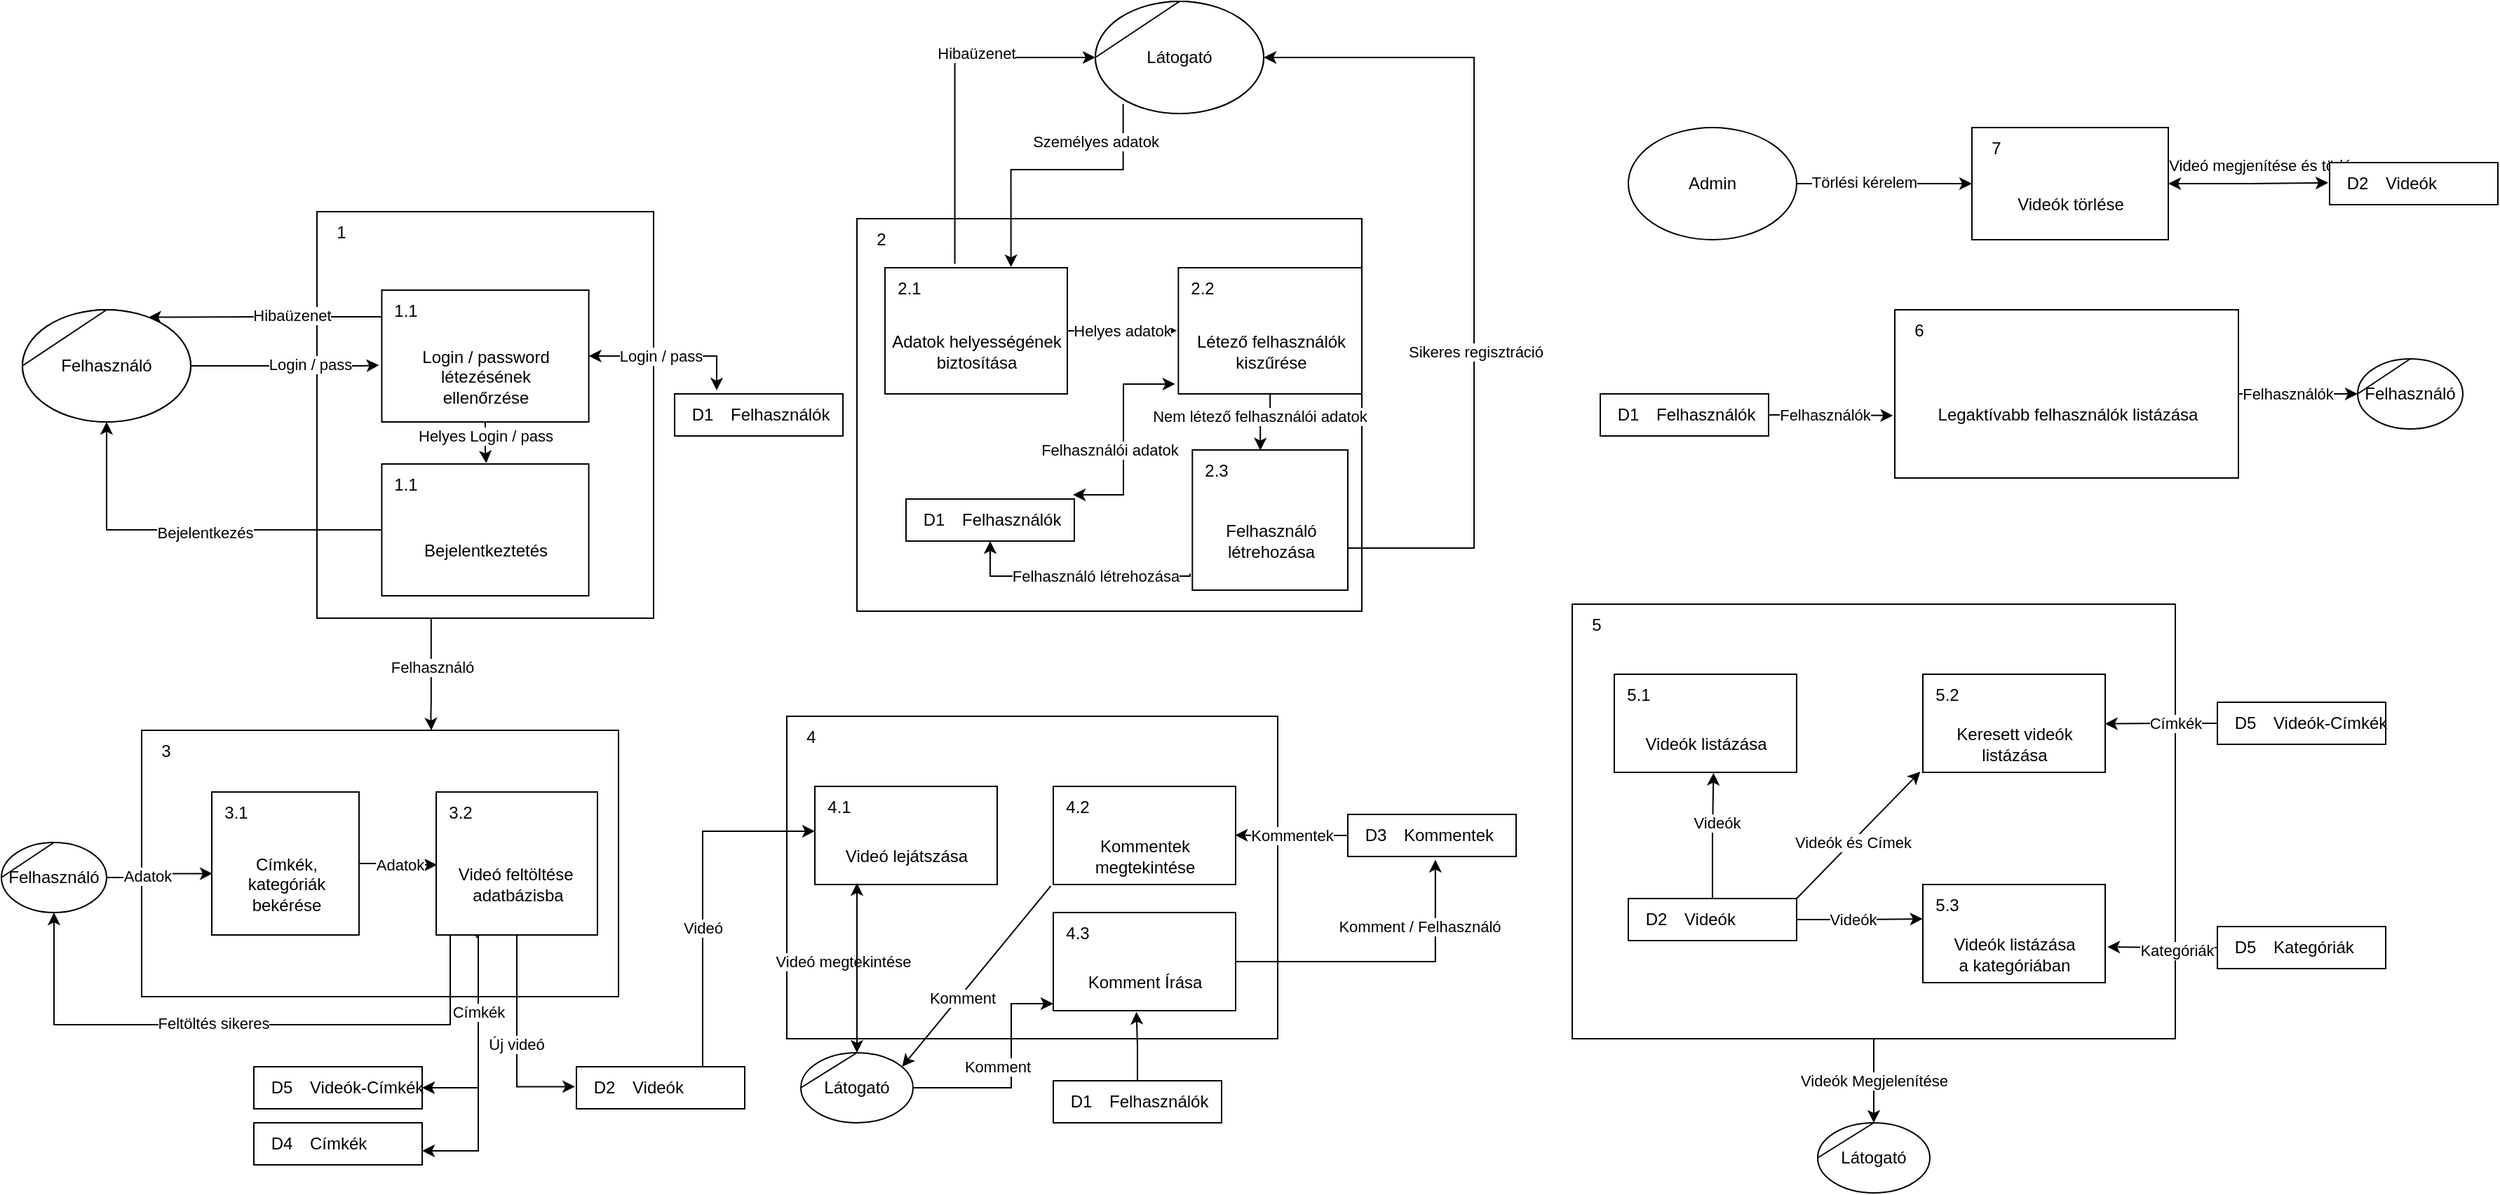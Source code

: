 <mxfile version="20.8.20" type="device"><diagram name="Page-1" id="RyvAtGOHSHTFkF7myws8"><mxGraphModel dx="1466" dy="806" grid="1" gridSize="10" guides="1" tooltips="1" connect="1" arrows="1" fold="1" page="1" pageScale="1" pageWidth="850" pageHeight="1100" math="0" shadow="0"><root><mxCell id="0"/><mxCell id="1" parent="0"/><mxCell id="QEH5DJTfjUDoBT9dlg-W-48" style="edgeStyle=orthogonalEdgeStyle;rounded=0;orthogonalLoop=1;jettySize=auto;html=1;startArrow=none;startFill=0;endArrow=classic;endFill=1;exitX=0.33;exitY=1.001;exitDx=0;exitDy=0;exitPerimeter=0;entryX=0.601;entryY=0;entryDx=0;entryDy=0;entryPerimeter=0;" edge="1" parent="1"><mxGeometry relative="1" as="geometry"><mxPoint x="326.42" y="480.29" as="sourcePoint"/><mxPoint x="326.56" y="560" as="targetPoint"/><Array as="points"><mxPoint x="326.22" y="540"/><mxPoint x="326.22" y="540"/><mxPoint x="326.22" y="550"/><mxPoint x="326.22" y="550"/></Array></mxGeometry></mxCell><mxCell id="QEH5DJTfjUDoBT9dlg-W-95" value="Felhasználó" style="edgeLabel;html=1;align=center;verticalAlign=middle;resizable=0;points=[];" vertex="1" connectable="0" parent="QEH5DJTfjUDoBT9dlg-W-48"><mxGeometry x="-0.135" y="1" relative="1" as="geometry"><mxPoint x="-1" as="offset"/></mxGeometry></mxCell><mxCell id="QEH5DJTfjUDoBT9dlg-W-1" value="" style="html=1;dashed=0;whitespace=wrap;shape=mxgraph.dfd.process;align=center;container=1;collapsible=0;spacingTop=30;" vertex="1" parent="1"><mxGeometry x="245" y="190" width="240" height="290" as="geometry"/></mxCell><mxCell id="QEH5DJTfjUDoBT9dlg-W-2" value="1" style="text;html=1;strokeColor=none;fillColor=none;align=center;verticalAlign=middle;whiteSpace=wrap;rounded=0;movable=0;resizable=0;rotatable=0;cloneable=0;deletable=0;connectable=0;allowArrows=0;pointerEvents=1;" vertex="1" parent="QEH5DJTfjUDoBT9dlg-W-1"><mxGeometry width="35" height="30" as="geometry"/></mxCell><mxCell id="QEH5DJTfjUDoBT9dlg-W-3" value="" style="text;html=1;strokeColor=none;fillColor=none;align=left;verticalAlign=middle;whiteSpace=wrap;rounded=0;movable=0;resizable=0;connectable=0;allowArrows=0;rotatable=0;cloneable=0;deletable=0;spacingLeft=6;autosize=1;resizeWidth=0;" vertex="1" parent="QEH5DJTfjUDoBT9dlg-W-1"><mxGeometry x="35" y="-5" width="50" height="40" as="geometry"/></mxCell><mxCell id="QEH5DJTfjUDoBT9dlg-W-227" style="edgeStyle=orthogonalEdgeStyle;rounded=0;orthogonalLoop=1;jettySize=auto;html=1;entryX=0.505;entryY=-0.006;entryDx=0;entryDy=0;entryPerimeter=0;startArrow=none;startFill=0;endArrow=classic;endFill=1;" edge="1" parent="QEH5DJTfjUDoBT9dlg-W-1" source="QEH5DJTfjUDoBT9dlg-W-128" target="QEH5DJTfjUDoBT9dlg-W-224"><mxGeometry relative="1" as="geometry"/></mxCell><mxCell id="QEH5DJTfjUDoBT9dlg-W-128" value="Login / password &lt;br&gt;létezésének&lt;br&gt;ellenőrzése" style="html=1;dashed=0;whitespace=wrap;shape=mxgraph.dfd.process2;align=center;container=1;collapsible=0;spacingTop=30;" vertex="1" parent="QEH5DJTfjUDoBT9dlg-W-1"><mxGeometry x="46.22" y="55.97" width="147.57" height="94.03" as="geometry"/></mxCell><mxCell id="QEH5DJTfjUDoBT9dlg-W-129" value="1.1" style="text;html=1;strokeColor=none;fillColor=none;align=center;verticalAlign=middle;whiteSpace=wrap;rounded=0;connectable=0;allowArrows=0;editable=1;movable=0;resizable=0;rotatable=0;deletable=0;locked=0;cloneable=0;" vertex="1" parent="QEH5DJTfjUDoBT9dlg-W-128"><mxGeometry width="35" height="30" as="geometry"/></mxCell><mxCell id="QEH5DJTfjUDoBT9dlg-W-130" value="" style="text;strokeColor=none;fillColor=none;align=left;verticalAlign=middle;whiteSpace=wrap;rounded=0;autosize=1;connectable=0;allowArrows=0;movable=0;resizable=0;rotatable=0;deletable=0;cloneable=0;spacingLeft=6;fontStyle=0;html=1;" vertex="1" parent="QEH5DJTfjUDoBT9dlg-W-128"><mxGeometry x="35" y="-5" width="50" height="40" as="geometry"/></mxCell><mxCell id="QEH5DJTfjUDoBT9dlg-W-224" value="Bejelentkeztetés" style="html=1;dashed=0;whitespace=wrap;shape=mxgraph.dfd.process2;align=center;container=1;collapsible=0;spacingTop=30;" vertex="1" parent="QEH5DJTfjUDoBT9dlg-W-1"><mxGeometry x="46.22" y="180" width="147.57" height="94.03" as="geometry"/></mxCell><mxCell id="QEH5DJTfjUDoBT9dlg-W-225" value="1.1" style="text;html=1;strokeColor=none;fillColor=none;align=center;verticalAlign=middle;whiteSpace=wrap;rounded=0;connectable=0;allowArrows=0;editable=1;movable=0;resizable=0;rotatable=0;deletable=0;locked=0;cloneable=0;" vertex="1" parent="QEH5DJTfjUDoBT9dlg-W-224"><mxGeometry width="35" height="30" as="geometry"/></mxCell><mxCell id="QEH5DJTfjUDoBT9dlg-W-226" value="" style="text;strokeColor=none;fillColor=none;align=left;verticalAlign=middle;whiteSpace=wrap;rounded=0;autosize=1;connectable=0;allowArrows=0;movable=0;resizable=0;rotatable=0;deletable=0;cloneable=0;spacingLeft=6;fontStyle=0;html=1;" vertex="1" parent="QEH5DJTfjUDoBT9dlg-W-224"><mxGeometry x="35" y="-5" width="50" height="40" as="geometry"/></mxCell><mxCell id="QEH5DJTfjUDoBT9dlg-W-228" value="Helyes Login / pass" style="edgeLabel;html=1;align=center;verticalAlign=middle;resizable=0;points=[];" vertex="1" connectable="0" parent="QEH5DJTfjUDoBT9dlg-W-1"><mxGeometry x="120.003" y="160.0" as="geometry"/></mxCell><mxCell id="QEH5DJTfjUDoBT9dlg-W-9" value="" style="html=1;dashed=0;whitespace=wrap;shape=mxgraph.dfd.process;align=center;container=1;collapsible=0;spacingTop=30;" vertex="1" parent="1"><mxGeometry x="630" y="195" width="360.0" height="280" as="geometry"/></mxCell><mxCell id="QEH5DJTfjUDoBT9dlg-W-10" value="2" style="text;html=1;strokeColor=none;fillColor=none;align=center;verticalAlign=middle;whiteSpace=wrap;rounded=0;movable=0;resizable=0;rotatable=0;cloneable=0;deletable=0;connectable=0;allowArrows=0;pointerEvents=1;" vertex="1" parent="QEH5DJTfjUDoBT9dlg-W-9"><mxGeometry width="35" height="30" as="geometry"/></mxCell><mxCell id="QEH5DJTfjUDoBT9dlg-W-11" value="" style="text;html=1;strokeColor=none;fillColor=none;align=left;verticalAlign=middle;whiteSpace=wrap;rounded=0;movable=0;resizable=0;connectable=0;allowArrows=0;rotatable=0;cloneable=0;deletable=0;spacingLeft=6;autosize=1;resizeWidth=0;" vertex="1" parent="QEH5DJTfjUDoBT9dlg-W-9"><mxGeometry x="35" y="-5" width="50" height="40" as="geometry"/></mxCell><mxCell id="QEH5DJTfjUDoBT9dlg-W-105" value="Adatok helyességének &lt;br&gt;biztosítása" style="html=1;dashed=0;whitespace=wrap;shape=mxgraph.dfd.process2;align=center;container=1;collapsible=0;spacingTop=30;" vertex="1" parent="QEH5DJTfjUDoBT9dlg-W-9"><mxGeometry x="20" y="35" width="130" height="90" as="geometry"/></mxCell><mxCell id="QEH5DJTfjUDoBT9dlg-W-106" value="2.1" style="text;html=1;strokeColor=none;fillColor=none;align=center;verticalAlign=middle;whiteSpace=wrap;rounded=0;connectable=0;allowArrows=0;editable=1;movable=0;resizable=0;rotatable=0;deletable=0;locked=0;cloneable=0;" vertex="1" parent="QEH5DJTfjUDoBT9dlg-W-105"><mxGeometry width="35" height="30" as="geometry"/></mxCell><mxCell id="QEH5DJTfjUDoBT9dlg-W-107" value="" style="text;strokeColor=none;fillColor=none;align=left;verticalAlign=middle;whiteSpace=wrap;rounded=0;autosize=1;connectable=0;allowArrows=0;movable=0;resizable=0;rotatable=0;deletable=0;cloneable=0;spacingLeft=6;fontStyle=0;html=1;" vertex="1" parent="QEH5DJTfjUDoBT9dlg-W-105"><mxGeometry x="35" y="-5" width="50" height="40" as="geometry"/></mxCell><mxCell id="QEH5DJTfjUDoBT9dlg-W-111" value="Létező felhasználók&lt;br&gt;kiszűrése" style="html=1;dashed=0;whitespace=wrap;shape=mxgraph.dfd.process2;align=center;container=1;collapsible=0;spacingTop=30;" vertex="1" parent="QEH5DJTfjUDoBT9dlg-W-9"><mxGeometry x="229.17" y="35" width="130.83" height="90" as="geometry"/></mxCell><mxCell id="QEH5DJTfjUDoBT9dlg-W-112" value="2.2" style="text;html=1;strokeColor=none;fillColor=none;align=center;verticalAlign=middle;whiteSpace=wrap;rounded=0;connectable=0;allowArrows=0;editable=1;movable=0;resizable=0;rotatable=0;deletable=0;locked=0;cloneable=0;" vertex="1" parent="QEH5DJTfjUDoBT9dlg-W-111"><mxGeometry width="35" height="30" as="geometry"/></mxCell><mxCell id="QEH5DJTfjUDoBT9dlg-W-113" value="" style="text;strokeColor=none;fillColor=none;align=left;verticalAlign=middle;whiteSpace=wrap;rounded=0;autosize=1;connectable=0;allowArrows=0;movable=0;resizable=0;rotatable=0;deletable=0;cloneable=0;spacingLeft=6;fontStyle=0;html=1;" vertex="1" parent="QEH5DJTfjUDoBT9dlg-W-111"><mxGeometry x="35" y="-5" width="50" height="40" as="geometry"/></mxCell><mxCell id="QEH5DJTfjUDoBT9dlg-W-116" style="edgeStyle=orthogonalEdgeStyle;rounded=0;orthogonalLoop=1;jettySize=auto;html=1;entryX=-0.008;entryY=0.498;entryDx=0;entryDy=0;entryPerimeter=0;startArrow=none;startFill=0;endArrow=classic;endFill=1;" edge="1" parent="QEH5DJTfjUDoBT9dlg-W-9" source="QEH5DJTfjUDoBT9dlg-W-105" target="QEH5DJTfjUDoBT9dlg-W-111"><mxGeometry relative="1" as="geometry"/></mxCell><mxCell id="QEH5DJTfjUDoBT9dlg-W-117" value="Helyes adatok" style="edgeLabel;html=1;align=center;verticalAlign=middle;resizable=0;points=[];" vertex="1" connectable="0" parent="QEH5DJTfjUDoBT9dlg-W-116"><mxGeometry x="0.24" y="-1" relative="1" as="geometry"><mxPoint x="-10" y="-1" as="offset"/></mxGeometry></mxCell><mxCell id="QEH5DJTfjUDoBT9dlg-W-108" value="Felhasználó&lt;br&gt;létrehozása" style="html=1;dashed=0;whitespace=wrap;shape=mxgraph.dfd.process2;align=center;container=1;collapsible=0;spacingTop=30;" vertex="1" parent="QEH5DJTfjUDoBT9dlg-W-9"><mxGeometry x="239.17" y="165" width="110.83" height="100" as="geometry"/></mxCell><mxCell id="QEH5DJTfjUDoBT9dlg-W-109" value="2.3" style="text;html=1;strokeColor=none;fillColor=none;align=center;verticalAlign=middle;whiteSpace=wrap;rounded=0;connectable=0;allowArrows=0;editable=1;movable=0;resizable=0;rotatable=0;deletable=0;locked=0;cloneable=0;" vertex="1" parent="QEH5DJTfjUDoBT9dlg-W-108"><mxGeometry width="35" height="30" as="geometry"/></mxCell><mxCell id="QEH5DJTfjUDoBT9dlg-W-110" value="" style="text;strokeColor=none;fillColor=none;align=left;verticalAlign=middle;whiteSpace=wrap;rounded=0;autosize=1;connectable=0;allowArrows=0;movable=0;resizable=0;rotatable=0;deletable=0;cloneable=0;spacingLeft=6;fontStyle=0;html=1;" vertex="1" parent="QEH5DJTfjUDoBT9dlg-W-108"><mxGeometry x="35" y="-5" width="50" height="40" as="geometry"/></mxCell><mxCell id="QEH5DJTfjUDoBT9dlg-W-118" style="edgeStyle=orthogonalEdgeStyle;rounded=0;orthogonalLoop=1;jettySize=auto;html=1;entryX=0.437;entryY=0.003;entryDx=0;entryDy=0;entryPerimeter=0;startArrow=none;startFill=0;endArrow=classic;endFill=1;" edge="1" parent="QEH5DJTfjUDoBT9dlg-W-9" source="QEH5DJTfjUDoBT9dlg-W-111" target="QEH5DJTfjUDoBT9dlg-W-108"><mxGeometry relative="1" as="geometry"/></mxCell><mxCell id="QEH5DJTfjUDoBT9dlg-W-119" value="Nem létező felhasználói adatok" style="edgeLabel;html=1;align=center;verticalAlign=middle;resizable=0;points=[];" vertex="1" connectable="0" parent="QEH5DJTfjUDoBT9dlg-W-118"><mxGeometry x="0.274" y="-1" relative="1" as="geometry"><mxPoint y="-7" as="offset"/></mxGeometry></mxCell><mxCell id="QEH5DJTfjUDoBT9dlg-W-211" value="Felhasználók" style="html=1;dashed=0;whitespace=wrap;shape=mxgraph.dfd.dataStoreID2;align=left;spacingLeft=38;container=1;collapsible=0;" vertex="1" parent="QEH5DJTfjUDoBT9dlg-W-9"><mxGeometry x="35" y="200" width="120" height="30" as="geometry"/></mxCell><mxCell id="QEH5DJTfjUDoBT9dlg-W-212" value="D1" style="text;html=1;strokeColor=none;fillColor=none;align=center;verticalAlign=middle;whiteSpace=wrap;rounded=0;connectable=0;allowArrows=0;movable=0;resizable=0;rotatable=0;cloneable=0;deletable=0;" vertex="1" parent="QEH5DJTfjUDoBT9dlg-W-211"><mxGeometry x="5" width="30" height="30" as="geometry"/></mxCell><mxCell id="QEH5DJTfjUDoBT9dlg-W-120" style="edgeStyle=orthogonalEdgeStyle;rounded=0;orthogonalLoop=1;jettySize=auto;html=1;startArrow=classic;startFill=1;endArrow=classic;endFill=1;entryX=0.992;entryY=-0.1;entryDx=0;entryDy=0;entryPerimeter=0;exitX=-0.017;exitY=0.922;exitDx=0;exitDy=0;exitPerimeter=0;" edge="1" parent="QEH5DJTfjUDoBT9dlg-W-9" source="QEH5DJTfjUDoBT9dlg-W-111" target="QEH5DJTfjUDoBT9dlg-W-211"><mxGeometry relative="1" as="geometry"><Array as="points"><mxPoint x="190" y="118"/><mxPoint x="190" y="197"/></Array></mxGeometry></mxCell><mxCell id="QEH5DJTfjUDoBT9dlg-W-121" value="Felhasználói adatok" style="edgeLabel;html=1;align=center;verticalAlign=middle;resizable=0;points=[];" vertex="1" connectable="0" parent="QEH5DJTfjUDoBT9dlg-W-120"><mxGeometry x="-0.278" y="2" relative="1" as="geometry"><mxPoint x="-12" y="29" as="offset"/></mxGeometry></mxCell><mxCell id="QEH5DJTfjUDoBT9dlg-W-122" style="edgeStyle=orthogonalEdgeStyle;rounded=0;orthogonalLoop=1;jettySize=auto;html=1;startArrow=none;startFill=0;endArrow=classic;endFill=1;exitX=-0.015;exitY=0.883;exitDx=0;exitDy=0;exitPerimeter=0;" edge="1" parent="QEH5DJTfjUDoBT9dlg-W-9" source="QEH5DJTfjUDoBT9dlg-W-108" target="QEH5DJTfjUDoBT9dlg-W-211"><mxGeometry relative="1" as="geometry"><Array as="points"><mxPoint x="238" y="255"/><mxPoint x="95" y="255"/></Array></mxGeometry></mxCell><mxCell id="QEH5DJTfjUDoBT9dlg-W-123" value="Felhasználó létrehozása" style="edgeLabel;html=1;align=center;verticalAlign=middle;resizable=0;points=[];" vertex="1" connectable="0" parent="QEH5DJTfjUDoBT9dlg-W-122"><mxGeometry x="0.117" y="-4" relative="1" as="geometry"><mxPoint x="25" y="4" as="offset"/></mxGeometry></mxCell><mxCell id="QEH5DJTfjUDoBT9dlg-W-36" style="edgeStyle=orthogonalEdgeStyle;rounded=0;orthogonalLoop=1;jettySize=auto;html=1;exitX=1;exitY=0.5;exitDx=0;exitDy=0;entryX=-0.013;entryY=0.569;entryDx=0;entryDy=0;entryPerimeter=0;" edge="1" parent="1" source="QEH5DJTfjUDoBT9dlg-W-52" target="QEH5DJTfjUDoBT9dlg-W-128"><mxGeometry relative="1" as="geometry"><mxPoint x="277" y="300" as="targetPoint"/><Array as="points"><mxPoint x="277" y="300"/></Array></mxGeometry></mxCell><mxCell id="QEH5DJTfjUDoBT9dlg-W-82" value="Login / pass" style="edgeLabel;html=1;align=center;verticalAlign=middle;resizable=0;points=[];" vertex="1" connectable="0" parent="QEH5DJTfjUDoBT9dlg-W-36"><mxGeometry x="0.264" y="1" relative="1" as="geometry"><mxPoint as="offset"/></mxGeometry></mxCell><mxCell id="QEH5DJTfjUDoBT9dlg-W-34" style="edgeStyle=orthogonalEdgeStyle;rounded=0;orthogonalLoop=1;jettySize=auto;html=1;exitX=0.165;exitY=0.914;exitDx=0;exitDy=0;entryX=0.691;entryY=-0.005;entryDx=0;entryDy=0;entryPerimeter=0;exitPerimeter=0;" edge="1" parent="1" source="QEH5DJTfjUDoBT9dlg-W-137" target="QEH5DJTfjUDoBT9dlg-W-105"><mxGeometry relative="1" as="geometry"><mxPoint x="560" y="190" as="targetPoint"/><Array as="points"><mxPoint x="820" y="160"/><mxPoint x="740" y="160"/></Array></mxGeometry></mxCell><mxCell id="QEH5DJTfjUDoBT9dlg-W-81" value="Személyes&amp;nbsp;adatok" style="edgeLabel;html=1;align=center;verticalAlign=middle;resizable=0;points=[];" vertex="1" connectable="0" parent="QEH5DJTfjUDoBT9dlg-W-34"><mxGeometry x="0.18" y="-2" relative="1" as="geometry"><mxPoint x="49" y="-18" as="offset"/></mxGeometry></mxCell><mxCell id="QEH5DJTfjUDoBT9dlg-W-16" value="" style="html=1;dashed=0;whitespace=wrap;shape=mxgraph.dfd.process;align=center;container=1;collapsible=0;spacingTop=30;" vertex="1" parent="1"><mxGeometry x="120" y="560" width="340" height="190" as="geometry"/></mxCell><mxCell id="QEH5DJTfjUDoBT9dlg-W-17" value="3" style="text;html=1;strokeColor=none;fillColor=none;align=center;verticalAlign=middle;whiteSpace=wrap;rounded=0;movable=0;resizable=0;rotatable=0;cloneable=0;deletable=0;connectable=0;allowArrows=0;pointerEvents=1;" vertex="1" parent="QEH5DJTfjUDoBT9dlg-W-16"><mxGeometry width="35" height="30" as="geometry"/></mxCell><mxCell id="QEH5DJTfjUDoBT9dlg-W-18" value="" style="text;html=1;strokeColor=none;fillColor=none;align=left;verticalAlign=middle;whiteSpace=wrap;rounded=0;movable=0;resizable=0;connectable=0;allowArrows=0;rotatable=0;cloneable=0;deletable=0;spacingLeft=6;autosize=1;resizeWidth=0;" vertex="1" parent="QEH5DJTfjUDoBT9dlg-W-16"><mxGeometry x="35" y="-5" width="50" height="40" as="geometry"/></mxCell><mxCell id="QEH5DJTfjUDoBT9dlg-W-159" style="edgeStyle=orthogonalEdgeStyle;rounded=0;orthogonalLoop=1;jettySize=auto;html=1;entryX=0.005;entryY=0.51;entryDx=0;entryDy=0;entryPerimeter=0;startArrow=none;startFill=0;endArrow=classic;endFill=1;" edge="1" parent="QEH5DJTfjUDoBT9dlg-W-16" source="QEH5DJTfjUDoBT9dlg-W-148" target="QEH5DJTfjUDoBT9dlg-W-151"><mxGeometry relative="1" as="geometry"/></mxCell><mxCell id="QEH5DJTfjUDoBT9dlg-W-148" value="Címkék, &lt;br&gt;kategóriák &lt;br&gt;bekérése" style="html=1;dashed=0;whitespace=wrap;shape=mxgraph.dfd.process2;align=center;container=1;collapsible=0;spacingTop=30;" vertex="1" parent="QEH5DJTfjUDoBT9dlg-W-16"><mxGeometry x="50" y="44" width="105" height="102" as="geometry"/></mxCell><mxCell id="QEH5DJTfjUDoBT9dlg-W-149" value="3.1" style="text;html=1;strokeColor=none;fillColor=none;align=center;verticalAlign=middle;whiteSpace=wrap;rounded=0;connectable=0;allowArrows=0;editable=1;movable=0;resizable=0;rotatable=0;deletable=0;locked=0;cloneable=0;" vertex="1" parent="QEH5DJTfjUDoBT9dlg-W-148"><mxGeometry width="35" height="30" as="geometry"/></mxCell><mxCell id="QEH5DJTfjUDoBT9dlg-W-150" value="" style="text;strokeColor=none;fillColor=none;align=left;verticalAlign=middle;whiteSpace=wrap;rounded=0;autosize=1;connectable=0;allowArrows=0;movable=0;resizable=0;rotatable=0;deletable=0;cloneable=0;spacingLeft=6;fontStyle=0;html=1;" vertex="1" parent="QEH5DJTfjUDoBT9dlg-W-148"><mxGeometry x="35" y="-5" width="50" height="40" as="geometry"/></mxCell><mxCell id="QEH5DJTfjUDoBT9dlg-W-151" value="Videó feltöltése&amp;nbsp;&lt;br&gt;adatbázisba" style="html=1;dashed=0;whitespace=wrap;shape=mxgraph.dfd.process2;align=center;container=1;collapsible=0;spacingTop=30;" vertex="1" parent="QEH5DJTfjUDoBT9dlg-W-16"><mxGeometry x="210" y="44" width="115" height="102" as="geometry"/></mxCell><mxCell id="QEH5DJTfjUDoBT9dlg-W-152" value="3.2" style="text;html=1;strokeColor=none;fillColor=none;align=center;verticalAlign=middle;whiteSpace=wrap;rounded=0;connectable=0;allowArrows=0;editable=1;movable=0;resizable=0;rotatable=0;deletable=0;locked=0;cloneable=0;" vertex="1" parent="QEH5DJTfjUDoBT9dlg-W-151"><mxGeometry width="35" height="30" as="geometry"/></mxCell><mxCell id="QEH5DJTfjUDoBT9dlg-W-153" value="" style="text;strokeColor=none;fillColor=none;align=left;verticalAlign=middle;whiteSpace=wrap;rounded=0;autosize=1;connectable=0;allowArrows=0;movable=0;resizable=0;rotatable=0;deletable=0;cloneable=0;spacingLeft=6;fontStyle=0;html=1;" vertex="1" parent="QEH5DJTfjUDoBT9dlg-W-151"><mxGeometry x="35" y="-5" width="50" height="40" as="geometry"/></mxCell><mxCell id="QEH5DJTfjUDoBT9dlg-W-160" value="Adatok" style="edgeLabel;html=1;align=center;verticalAlign=middle;resizable=0;points=[];" vertex="1" connectable="0" parent="QEH5DJTfjUDoBT9dlg-W-16"><mxGeometry x="17.501" y="110.0" as="geometry"><mxPoint x="166" y="-14" as="offset"/></mxGeometry></mxCell><mxCell id="QEH5DJTfjUDoBT9dlg-W-19" value="" style="html=1;dashed=0;whitespace=wrap;shape=mxgraph.dfd.process;align=center;container=1;collapsible=0;spacingTop=30;" vertex="1" parent="1"><mxGeometry x="580" y="550" width="350" height="230" as="geometry"/></mxCell><mxCell id="QEH5DJTfjUDoBT9dlg-W-20" value="4" style="text;html=1;strokeColor=none;fillColor=none;align=center;verticalAlign=middle;whiteSpace=wrap;rounded=0;movable=0;resizable=0;rotatable=0;cloneable=0;deletable=0;connectable=0;allowArrows=0;pointerEvents=1;" vertex="1" parent="QEH5DJTfjUDoBT9dlg-W-19"><mxGeometry width="35" height="30" as="geometry"/></mxCell><mxCell id="QEH5DJTfjUDoBT9dlg-W-21" value="" style="text;html=1;strokeColor=none;fillColor=none;align=left;verticalAlign=middle;whiteSpace=wrap;rounded=0;movable=0;resizable=0;connectable=0;allowArrows=0;rotatable=0;cloneable=0;deletable=0;spacingLeft=6;autosize=1;resizeWidth=0;" vertex="1" parent="QEH5DJTfjUDoBT9dlg-W-19"><mxGeometry x="35" y="-5" width="50" height="40" as="geometry"/></mxCell><mxCell id="QEH5DJTfjUDoBT9dlg-W-196" value="Videó lejátszása" style="html=1;dashed=0;whitespace=wrap;shape=mxgraph.dfd.process2;align=center;container=1;collapsible=0;spacingTop=30;" vertex="1" parent="QEH5DJTfjUDoBT9dlg-W-19"><mxGeometry x="20" y="50" width="130" height="70" as="geometry"/></mxCell><mxCell id="QEH5DJTfjUDoBT9dlg-W-197" value="4.1" style="text;html=1;strokeColor=none;fillColor=none;align=center;verticalAlign=middle;whiteSpace=wrap;rounded=0;connectable=0;allowArrows=0;editable=1;movable=0;resizable=0;rotatable=0;deletable=0;locked=0;cloneable=0;" vertex="1" parent="QEH5DJTfjUDoBT9dlg-W-196"><mxGeometry width="35" height="30" as="geometry"/></mxCell><mxCell id="QEH5DJTfjUDoBT9dlg-W-198" value="" style="text;strokeColor=none;fillColor=none;align=left;verticalAlign=middle;whiteSpace=wrap;rounded=0;autosize=1;connectable=0;allowArrows=0;movable=0;resizable=0;rotatable=0;deletable=0;cloneable=0;spacingLeft=6;fontStyle=0;html=1;" vertex="1" parent="QEH5DJTfjUDoBT9dlg-W-196"><mxGeometry x="35" y="-5" width="50" height="40" as="geometry"/></mxCell><mxCell id="QEH5DJTfjUDoBT9dlg-W-201" value="Kommentek &lt;br&gt;megtekintése" style="html=1;dashed=0;whitespace=wrap;shape=mxgraph.dfd.process2;align=center;container=1;collapsible=0;spacingTop=30;" vertex="1" parent="QEH5DJTfjUDoBT9dlg-W-19"><mxGeometry x="190" y="50" width="130" height="70" as="geometry"/></mxCell><mxCell id="QEH5DJTfjUDoBT9dlg-W-202" value="4.2" style="text;html=1;strokeColor=none;fillColor=none;align=center;verticalAlign=middle;whiteSpace=wrap;rounded=0;connectable=0;allowArrows=0;editable=1;movable=0;resizable=0;rotatable=0;deletable=0;locked=0;cloneable=0;" vertex="1" parent="QEH5DJTfjUDoBT9dlg-W-201"><mxGeometry width="35" height="30" as="geometry"/></mxCell><mxCell id="QEH5DJTfjUDoBT9dlg-W-203" value="" style="text;strokeColor=none;fillColor=none;align=left;verticalAlign=middle;whiteSpace=wrap;rounded=0;autosize=1;connectable=0;allowArrows=0;movable=0;resizable=0;rotatable=0;deletable=0;cloneable=0;spacingLeft=6;fontStyle=0;html=1;" vertex="1" parent="QEH5DJTfjUDoBT9dlg-W-201"><mxGeometry x="35" y="-5" width="50" height="40" as="geometry"/></mxCell><mxCell id="QEH5DJTfjUDoBT9dlg-W-207" value="Komment Írása" style="html=1;dashed=0;whitespace=wrap;shape=mxgraph.dfd.process2;align=center;container=1;collapsible=0;spacingTop=30;" vertex="1" parent="QEH5DJTfjUDoBT9dlg-W-19"><mxGeometry x="190" y="140" width="130" height="70" as="geometry"/></mxCell><mxCell id="QEH5DJTfjUDoBT9dlg-W-208" value="4.3" style="text;html=1;strokeColor=none;fillColor=none;align=center;verticalAlign=middle;whiteSpace=wrap;rounded=0;connectable=0;allowArrows=0;editable=1;movable=0;resizable=0;rotatable=0;deletable=0;locked=0;cloneable=0;" vertex="1" parent="QEH5DJTfjUDoBT9dlg-W-207"><mxGeometry width="35" height="30" as="geometry"/></mxCell><mxCell id="QEH5DJTfjUDoBT9dlg-W-209" value="" style="text;strokeColor=none;fillColor=none;align=left;verticalAlign=middle;whiteSpace=wrap;rounded=0;autosize=1;connectable=0;allowArrows=0;movable=0;resizable=0;rotatable=0;deletable=0;cloneable=0;spacingLeft=6;fontStyle=0;html=1;" vertex="1" parent="QEH5DJTfjUDoBT9dlg-W-207"><mxGeometry x="35" y="-5" width="50" height="40" as="geometry"/></mxCell><mxCell id="QEH5DJTfjUDoBT9dlg-W-223" value="Videó megtekintése" style="edgeLabel;html=1;align=center;verticalAlign=middle;resizable=0;points=[];" vertex="1" connectable="0" parent="QEH5DJTfjUDoBT9dlg-W-19"><mxGeometry x="40.005" y="174.995" as="geometry"/></mxCell><mxCell id="QEH5DJTfjUDoBT9dlg-W-264" style="edgeStyle=orthogonalEdgeStyle;rounded=0;orthogonalLoop=1;jettySize=auto;html=1;entryX=0.5;entryY=0;entryDx=0;entryDy=0;startArrow=none;startFill=0;endArrow=classic;endFill=1;" edge="1" parent="1" source="QEH5DJTfjUDoBT9dlg-W-26" target="QEH5DJTfjUDoBT9dlg-W-195"><mxGeometry relative="1" as="geometry"/></mxCell><mxCell id="QEH5DJTfjUDoBT9dlg-W-26" value="" style="html=1;dashed=0;whitespace=wrap;shape=mxgraph.dfd.process;align=center;container=1;collapsible=0;spacingTop=30;" vertex="1" parent="1"><mxGeometry x="1140" y="470" width="430" height="310" as="geometry"/></mxCell><mxCell id="QEH5DJTfjUDoBT9dlg-W-27" value="5" style="text;html=1;strokeColor=none;fillColor=none;align=center;verticalAlign=middle;whiteSpace=wrap;rounded=0;movable=0;resizable=0;rotatable=0;cloneable=0;deletable=0;connectable=0;allowArrows=0;pointerEvents=1;" vertex="1" parent="QEH5DJTfjUDoBT9dlg-W-26"><mxGeometry width="35" height="30" as="geometry"/></mxCell><mxCell id="QEH5DJTfjUDoBT9dlg-W-28" value="" style="text;html=1;strokeColor=none;fillColor=none;align=left;verticalAlign=middle;whiteSpace=wrap;rounded=0;movable=0;resizable=0;connectable=0;allowArrows=0;rotatable=0;cloneable=0;deletable=0;spacingLeft=6;autosize=1;resizeWidth=0;" vertex="1" parent="QEH5DJTfjUDoBT9dlg-W-26"><mxGeometry x="35" y="-5" width="50" height="40" as="geometry"/></mxCell><mxCell id="QEH5DJTfjUDoBT9dlg-W-241" value="Videók listázása" style="html=1;dashed=0;whitespace=wrap;shape=mxgraph.dfd.process2;align=center;container=1;collapsible=0;spacingTop=30;" vertex="1" parent="QEH5DJTfjUDoBT9dlg-W-26"><mxGeometry x="30" y="50" width="130" height="70" as="geometry"/></mxCell><mxCell id="QEH5DJTfjUDoBT9dlg-W-242" value="5.1" style="text;html=1;strokeColor=none;fillColor=none;align=center;verticalAlign=middle;whiteSpace=wrap;rounded=0;connectable=0;allowArrows=0;editable=1;movable=0;resizable=0;rotatable=0;deletable=0;locked=0;cloneable=0;" vertex="1" parent="QEH5DJTfjUDoBT9dlg-W-241"><mxGeometry width="35" height="30" as="geometry"/></mxCell><mxCell id="QEH5DJTfjUDoBT9dlg-W-243" value="" style="text;strokeColor=none;fillColor=none;align=left;verticalAlign=middle;whiteSpace=wrap;rounded=0;autosize=1;connectable=0;allowArrows=0;movable=0;resizable=0;rotatable=0;deletable=0;cloneable=0;spacingLeft=6;fontStyle=0;html=1;" vertex="1" parent="QEH5DJTfjUDoBT9dlg-W-241"><mxGeometry x="35" y="-5" width="50" height="40" as="geometry"/></mxCell><mxCell id="QEH5DJTfjUDoBT9dlg-W-244" value="Keresett videók &lt;br&gt;listázása" style="html=1;dashed=0;whitespace=wrap;shape=mxgraph.dfd.process2;align=center;container=1;collapsible=0;spacingTop=30;" vertex="1" parent="QEH5DJTfjUDoBT9dlg-W-26"><mxGeometry x="250" y="50" width="130" height="70" as="geometry"/></mxCell><mxCell id="QEH5DJTfjUDoBT9dlg-W-245" value="5.2" style="text;html=1;strokeColor=none;fillColor=none;align=center;verticalAlign=middle;whiteSpace=wrap;rounded=0;connectable=0;allowArrows=0;editable=1;movable=0;resizable=0;rotatable=0;deletable=0;locked=0;cloneable=0;" vertex="1" parent="QEH5DJTfjUDoBT9dlg-W-244"><mxGeometry width="35" height="30" as="geometry"/></mxCell><mxCell id="QEH5DJTfjUDoBT9dlg-W-246" value="" style="text;strokeColor=none;fillColor=none;align=left;verticalAlign=middle;whiteSpace=wrap;rounded=0;autosize=1;connectable=0;allowArrows=0;movable=0;resizable=0;rotatable=0;deletable=0;cloneable=0;spacingLeft=6;fontStyle=0;html=1;" vertex="1" parent="QEH5DJTfjUDoBT9dlg-W-244"><mxGeometry x="35" y="-5" width="50" height="40" as="geometry"/></mxCell><mxCell id="QEH5DJTfjUDoBT9dlg-W-247" value="Videók listázása &lt;br&gt;a kategóriában" style="html=1;dashed=0;whitespace=wrap;shape=mxgraph.dfd.process2;align=center;container=1;collapsible=0;spacingTop=30;" vertex="1" parent="QEH5DJTfjUDoBT9dlg-W-26"><mxGeometry x="250" y="200" width="130" height="70" as="geometry"/></mxCell><mxCell id="QEH5DJTfjUDoBT9dlg-W-248" value="5.3" style="text;html=1;strokeColor=none;fillColor=none;align=center;verticalAlign=middle;whiteSpace=wrap;rounded=0;connectable=0;allowArrows=0;editable=1;movable=0;resizable=0;rotatable=0;deletable=0;locked=0;cloneable=0;" vertex="1" parent="QEH5DJTfjUDoBT9dlg-W-247"><mxGeometry width="35" height="30" as="geometry"/></mxCell><mxCell id="QEH5DJTfjUDoBT9dlg-W-249" value="" style="text;strokeColor=none;fillColor=none;align=left;verticalAlign=middle;whiteSpace=wrap;rounded=0;autosize=1;connectable=0;allowArrows=0;movable=0;resizable=0;rotatable=0;deletable=0;cloneable=0;spacingLeft=6;fontStyle=0;html=1;" vertex="1" parent="QEH5DJTfjUDoBT9dlg-W-247"><mxGeometry x="35" y="-5" width="50" height="40" as="geometry"/></mxCell><mxCell id="QEH5DJTfjUDoBT9dlg-W-250" style="edgeStyle=orthogonalEdgeStyle;rounded=0;orthogonalLoop=1;jettySize=auto;html=1;entryX=0.544;entryY=1.005;entryDx=0;entryDy=0;entryPerimeter=0;startArrow=none;startFill=0;endArrow=classic;endFill=1;" edge="1" parent="QEH5DJTfjUDoBT9dlg-W-26" source="QEH5DJTfjUDoBT9dlg-W-67" target="QEH5DJTfjUDoBT9dlg-W-241"><mxGeometry relative="1" as="geometry"/></mxCell><mxCell id="QEH5DJTfjUDoBT9dlg-W-257" value="Videók" style="edgeLabel;html=1;align=center;verticalAlign=middle;resizable=0;points=[];" vertex="1" connectable="0" parent="QEH5DJTfjUDoBT9dlg-W-250"><mxGeometry x="0.207" y="-2" relative="1" as="geometry"><mxPoint as="offset"/></mxGeometry></mxCell><mxCell id="QEH5DJTfjUDoBT9dlg-W-251" style="edgeStyle=orthogonalEdgeStyle;rounded=0;orthogonalLoop=1;jettySize=auto;html=1;entryX=-0.001;entryY=0.35;entryDx=0;entryDy=0;entryPerimeter=0;startArrow=none;startFill=0;endArrow=classic;endFill=1;" edge="1" parent="QEH5DJTfjUDoBT9dlg-W-26" source="QEH5DJTfjUDoBT9dlg-W-67" target="QEH5DJTfjUDoBT9dlg-W-247"><mxGeometry relative="1" as="geometry"/></mxCell><mxCell id="QEH5DJTfjUDoBT9dlg-W-67" value="Videók" style="html=1;dashed=0;whitespace=wrap;shape=mxgraph.dfd.dataStoreID2;align=left;spacingLeft=38;container=1;collapsible=0;" vertex="1" parent="QEH5DJTfjUDoBT9dlg-W-26"><mxGeometry x="40" y="210" width="120" height="30" as="geometry"/></mxCell><mxCell id="QEH5DJTfjUDoBT9dlg-W-68" value="D2" style="text;html=1;strokeColor=none;fillColor=none;align=center;verticalAlign=middle;whiteSpace=wrap;rounded=0;connectable=0;allowArrows=0;movable=0;resizable=0;rotatable=0;cloneable=0;deletable=0;" vertex="1" parent="QEH5DJTfjUDoBT9dlg-W-67"><mxGeometry x="5" width="30" height="30" as="geometry"/></mxCell><mxCell id="QEH5DJTfjUDoBT9dlg-W-252" value="" style="endArrow=classic;html=1;rounded=0;entryX=-0.014;entryY=0.993;entryDx=0;entryDy=0;entryPerimeter=0;" edge="1" parent="QEH5DJTfjUDoBT9dlg-W-26" target="QEH5DJTfjUDoBT9dlg-W-244"><mxGeometry width="50" height="50" relative="1" as="geometry"><mxPoint x="160" y="210" as="sourcePoint"/><mxPoint x="210" y="160" as="targetPoint"/></mxGeometry></mxCell><mxCell id="QEH5DJTfjUDoBT9dlg-W-258" value="Videók" style="edgeLabel;html=1;align=center;verticalAlign=middle;resizable=0;points=[];" vertex="1" connectable="0" parent="QEH5DJTfjUDoBT9dlg-W-26"><mxGeometry x="199.997" y="225.002" as="geometry"/></mxCell><mxCell id="QEH5DJTfjUDoBT9dlg-W-259" value="Videók és Címek" style="edgeLabel;html=1;align=center;verticalAlign=middle;resizable=0;points=[];" vertex="1" connectable="0" parent="QEH5DJTfjUDoBT9dlg-W-26"><mxGeometry x="199.997" y="170.002" as="geometry"/></mxCell><mxCell id="QEH5DJTfjUDoBT9dlg-W-61" style="edgeStyle=orthogonalEdgeStyle;rounded=0;orthogonalLoop=1;jettySize=auto;html=1;entryX=0;entryY=0.5;entryDx=0;entryDy=0;startArrow=none;startFill=0;endArrow=classic;endFill=1;" edge="1" parent="1" source="QEH5DJTfjUDoBT9dlg-W-29" target="QEH5DJTfjUDoBT9dlg-W-59"><mxGeometry relative="1" as="geometry"/></mxCell><mxCell id="QEH5DJTfjUDoBT9dlg-W-154" style="edgeStyle=orthogonalEdgeStyle;rounded=0;orthogonalLoop=1;jettySize=auto;html=1;entryX=0.005;entryY=0.571;entryDx=0;entryDy=0;entryPerimeter=0;startArrow=none;startFill=0;endArrow=classic;endFill=1;" edge="1" parent="1" source="QEH5DJTfjUDoBT9dlg-W-51" target="QEH5DJTfjUDoBT9dlg-W-148"><mxGeometry relative="1" as="geometry"/></mxCell><mxCell id="QEH5DJTfjUDoBT9dlg-W-155" value="Adatok" style="edgeLabel;html=1;align=center;verticalAlign=middle;resizable=0;points=[];" vertex="1" connectable="0" parent="QEH5DJTfjUDoBT9dlg-W-154"><mxGeometry x="-0.258" y="1" relative="1" as="geometry"><mxPoint as="offset"/></mxGeometry></mxCell><mxCell id="QEH5DJTfjUDoBT9dlg-W-51" value="Felhasználó" style="shape=stencil(tZRtjoMgEIZPw98GJR6gYXfvQe10nZQCAbYft99RNKlW7GajiTGZeeXhnZGBCRka5YCVvGHig5VlwTm9Kb5NYhUc1DElr8qjOmhISojenuGGx9gz0DTgMbaq+GR8T9+0j5C1NYYgaE0YKU86wRQaWsvvCdZv/xhFjvgXiOB7kynLyq+/Y3fVNuBiI79j7OB+db/rgceOi61+3Grg4v9YISmTO9xCHlR9/vb2xxxnzYDW6AK8OfLTeZzO66ynzM5CnqyHBUsn1DqN9UITnWoH/kUY5Iu9PtVUzRY1jx4IGk22K9UioSs+44+uvFxl3bKX1nTZdE12iV8=);whiteSpace=wrap;html=1;" vertex="1" parent="1"><mxGeometry x="20" y="640" width="75" height="50" as="geometry"/></mxCell><mxCell id="QEH5DJTfjUDoBT9dlg-W-55" value="" style="group" vertex="1" connectable="0" parent="1"><mxGeometry x="35" y="260" width="120" height="80" as="geometry"/></mxCell><mxCell id="QEH5DJTfjUDoBT9dlg-W-12" value="Felhasználó" style="ellipse;whiteSpace=wrap;html=1;container=0;" vertex="1" parent="QEH5DJTfjUDoBT9dlg-W-55"><mxGeometry width="120" height="80" as="geometry"/></mxCell><mxCell id="QEH5DJTfjUDoBT9dlg-W-52" value="Felhasználó" style="shape=stencil(tZRtjoMgEIZPw98GJR6gYXfvQe10nZQCAbYft99RNKlW7GajiTGZeeXhnZGBCRka5YCVvGHig5VlwTm9Kb5NYhUc1DElr8qjOmhISojenuGGx9gz0DTgMbaq+GR8T9+0j5C1NYYgaE0YKU86wRQaWsvvCdZv/xhFjvgXiOB7kynLyq+/Y3fVNuBiI79j7OB+db/rgceOi61+3Grg4v9YISmTO9xCHlR9/vb2xxxnzYDW6AK8OfLTeZzO66ynzM5CnqyHBUsn1DqN9UITnWoH/kUY5Iu9PtVUzRY1jx4IGk22K9UioSs+44+uvFxl3bKX1nTZdE12iV8=);whiteSpace=wrap;html=1;container=0;" vertex="1" parent="QEH5DJTfjUDoBT9dlg-W-55"><mxGeometry width="120" height="80" as="geometry"/></mxCell><mxCell id="QEH5DJTfjUDoBT9dlg-W-59" value="Felhasználó" style="shape=stencil(tZRtjoMgEIZPw98GJR6gYXfvQe10nZQCAbYft99RNKlW7GajiTGZeeXhnZGBCRka5YCVvGHig5VlwTm9Kb5NYhUc1DElr8qjOmhISojenuGGx9gz0DTgMbaq+GR8T9+0j5C1NYYgaE0YKU86wRQaWsvvCdZv/xhFjvgXiOB7kynLyq+/Y3fVNuBiI79j7OB+db/rgceOi61+3Grg4v9YISmTO9xCHlR9/vb2xxxnzYDW6AK8OfLTeZzO66ynzM5CnqyHBUsn1DqN9UITnWoH/kUY5Iu9PtVUzRY1jx4IGk22K9UioSs+44+uvFxl3bKX1nTZdE12iV8=);whiteSpace=wrap;html=1;" vertex="1" parent="1"><mxGeometry x="1700" y="295" width="75" height="50" as="geometry"/></mxCell><mxCell id="QEH5DJTfjUDoBT9dlg-W-73" style="edgeStyle=orthogonalEdgeStyle;rounded=0;orthogonalLoop=1;jettySize=auto;html=1;startArrow=none;startFill=0;endArrow=classic;endFill=1;" edge="1" parent="1" source="QEH5DJTfjUDoBT9dlg-W-74" target="QEH5DJTfjUDoBT9dlg-W-76"><mxGeometry relative="1" as="geometry"/></mxCell><mxCell id="QEH5DJTfjUDoBT9dlg-W-87" value="Törlési kérelem" style="edgeLabel;html=1;align=center;verticalAlign=middle;resizable=0;points=[];" vertex="1" connectable="0" parent="QEH5DJTfjUDoBT9dlg-W-73"><mxGeometry x="-0.244" y="1" relative="1" as="geometry"><mxPoint as="offset"/></mxGeometry></mxCell><mxCell id="QEH5DJTfjUDoBT9dlg-W-74" value="Admin" style="ellipse;whiteSpace=wrap;html=1;" vertex="1" parent="1"><mxGeometry x="1180" y="130" width="120" height="80" as="geometry"/></mxCell><mxCell id="QEH5DJTfjUDoBT9dlg-W-75" style="edgeStyle=orthogonalEdgeStyle;rounded=0;orthogonalLoop=1;jettySize=auto;html=1;entryX=-0.008;entryY=0.481;entryDx=0;entryDy=0;entryPerimeter=0;startArrow=classic;startFill=1;endArrow=classic;endFill=1;" edge="1" parent="1" source="QEH5DJTfjUDoBT9dlg-W-76" target="QEH5DJTfjUDoBT9dlg-W-79"><mxGeometry relative="1" as="geometry"/></mxCell><mxCell id="QEH5DJTfjUDoBT9dlg-W-88" value="Videó megjenítése és törlése" style="edgeLabel;html=1;align=center;verticalAlign=middle;resizable=0;points=[];" vertex="1" connectable="0" parent="QEH5DJTfjUDoBT9dlg-W-75"><mxGeometry x="0.275" y="2" relative="1" as="geometry"><mxPoint x="-2" y="-11" as="offset"/></mxGeometry></mxCell><mxCell id="QEH5DJTfjUDoBT9dlg-W-76" value="Videók törlése" style="html=1;dashed=0;whitespace=wrap;shape=mxgraph.dfd.process;align=center;container=1;collapsible=0;spacingTop=30;" vertex="1" parent="1"><mxGeometry x="1425" y="130" width="140" height="80" as="geometry"/></mxCell><mxCell id="QEH5DJTfjUDoBT9dlg-W-77" value="1" style="text;html=1;strokeColor=none;fillColor=none;align=center;verticalAlign=middle;whiteSpace=wrap;rounded=0;movable=0;resizable=0;rotatable=0;cloneable=0;deletable=0;connectable=0;allowArrows=0;pointerEvents=1;" vertex="1" parent="QEH5DJTfjUDoBT9dlg-W-76"><mxGeometry width="35" height="30" as="geometry"/></mxCell><mxCell id="QEH5DJTfjUDoBT9dlg-W-78" value="Admin Felület" style="text;html=1;strokeColor=none;fillColor=none;align=left;verticalAlign=middle;whiteSpace=wrap;rounded=0;movable=0;resizable=0;connectable=0;allowArrows=0;rotatable=0;cloneable=0;deletable=0;spacingLeft=6;autosize=1;resizeWidth=0;" vertex="1" parent="QEH5DJTfjUDoBT9dlg-W-76"><mxGeometry x="35" width="100" height="30" as="geometry"/></mxCell><mxCell id="QEH5DJTfjUDoBT9dlg-W-266" value="Videók törlése" style="html=1;dashed=0;whitespace=wrap;shape=mxgraph.dfd.process2;align=center;container=1;collapsible=0;spacingTop=30;" vertex="1" parent="QEH5DJTfjUDoBT9dlg-W-76"><mxGeometry width="140" height="80" as="geometry"/></mxCell><mxCell id="QEH5DJTfjUDoBT9dlg-W-267" value="7" style="text;html=1;strokeColor=none;fillColor=none;align=center;verticalAlign=middle;whiteSpace=wrap;rounded=0;connectable=0;allowArrows=0;editable=1;movable=0;resizable=0;rotatable=0;deletable=0;locked=0;cloneable=0;" vertex="1" parent="QEH5DJTfjUDoBT9dlg-W-266"><mxGeometry width="35" height="30" as="geometry"/></mxCell><mxCell id="QEH5DJTfjUDoBT9dlg-W-268" value="" style="text;strokeColor=none;fillColor=none;align=left;verticalAlign=middle;whiteSpace=wrap;rounded=0;autosize=1;connectable=0;allowArrows=0;movable=0;resizable=0;rotatable=0;deletable=0;cloneable=0;spacingLeft=6;fontStyle=0;html=1;" vertex="1" parent="QEH5DJTfjUDoBT9dlg-W-266"><mxGeometry x="35" y="-5" width="50" height="40" as="geometry"/></mxCell><mxCell id="QEH5DJTfjUDoBT9dlg-W-79" value="Videók" style="html=1;dashed=0;whitespace=wrap;shape=mxgraph.dfd.dataStoreID2;align=left;spacingLeft=38;container=1;collapsible=0;" vertex="1" parent="1"><mxGeometry x="1680" y="155" width="120" height="30" as="geometry"/></mxCell><mxCell id="QEH5DJTfjUDoBT9dlg-W-80" value="D2" style="text;html=1;strokeColor=none;fillColor=none;align=center;verticalAlign=middle;whiteSpace=wrap;rounded=0;connectable=0;allowArrows=0;movable=0;resizable=0;rotatable=0;cloneable=0;deletable=0;" vertex="1" parent="QEH5DJTfjUDoBT9dlg-W-79"><mxGeometry x="5" width="30" height="30" as="geometry"/></mxCell><mxCell id="QEH5DJTfjUDoBT9dlg-W-114" style="edgeStyle=orthogonalEdgeStyle;rounded=0;orthogonalLoop=1;jettySize=auto;html=1;entryX=0;entryY=0.5;entryDx=0;entryDy=0;startArrow=none;startFill=0;endArrow=classic;endFill=1;exitX=0.383;exitY=-0.031;exitDx=0;exitDy=0;exitPerimeter=0;" edge="1" parent="1" source="QEH5DJTfjUDoBT9dlg-W-105" target="QEH5DJTfjUDoBT9dlg-W-137"><mxGeometry relative="1" as="geometry"><Array as="points"><mxPoint x="700" y="80"/></Array></mxGeometry></mxCell><mxCell id="QEH5DJTfjUDoBT9dlg-W-115" value="Hibaüzenet" style="edgeLabel;html=1;align=center;verticalAlign=middle;resizable=0;points=[];" vertex="1" connectable="0" parent="QEH5DJTfjUDoBT9dlg-W-114"><mxGeometry x="0.314" y="3" relative="1" as="geometry"><mxPoint as="offset"/></mxGeometry></mxCell><mxCell id="QEH5DJTfjUDoBT9dlg-W-127" value="" style="group" vertex="1" connectable="0" parent="1"><mxGeometry x="1370" y="260" width="245" height="140.0" as="geometry"/></mxCell><mxCell id="QEH5DJTfjUDoBT9dlg-W-29" value="Legaktívabb felhasználók listázása" style="html=1;dashed=0;whitespace=wrap;shape=mxgraph.dfd.process;align=center;container=1;collapsible=0;spacingTop=30;" vertex="1" parent="QEH5DJTfjUDoBT9dlg-W-127"><mxGeometry width="245" height="120" as="geometry"/></mxCell><mxCell id="QEH5DJTfjUDoBT9dlg-W-30" value="6" style="text;html=1;strokeColor=none;fillColor=none;align=center;verticalAlign=middle;whiteSpace=wrap;rounded=0;movable=0;resizable=0;rotatable=0;cloneable=0;deletable=0;connectable=0;allowArrows=0;pointerEvents=1;" vertex="1" parent="QEH5DJTfjUDoBT9dlg-W-29"><mxGeometry width="35" height="30" as="geometry"/></mxCell><mxCell id="QEH5DJTfjUDoBT9dlg-W-31" value="Felhasználók megtekintése Felület" style="text;html=1;strokeColor=none;fillColor=none;align=left;verticalAlign=middle;whiteSpace=wrap;rounded=0;movable=0;resizable=0;connectable=0;allowArrows=0;rotatable=0;cloneable=0;deletable=0;spacingLeft=6;autosize=1;resizeWidth=0;" vertex="1" parent="QEH5DJTfjUDoBT9dlg-W-29"><mxGeometry x="35" width="210" height="30" as="geometry"/></mxCell><mxCell id="QEH5DJTfjUDoBT9dlg-W-124" value="Legaktívabb felhasználók listázása" style="html=1;dashed=0;whitespace=wrap;shape=mxgraph.dfd.process2;align=center;container=1;collapsible=0;spacingTop=30;" vertex="1" parent="QEH5DJTfjUDoBT9dlg-W-29"><mxGeometry width="245" height="120" as="geometry"/></mxCell><mxCell id="QEH5DJTfjUDoBT9dlg-W-125" value="6" style="text;html=1;strokeColor=none;fillColor=none;align=center;verticalAlign=middle;whiteSpace=wrap;rounded=0;connectable=0;allowArrows=0;editable=1;movable=0;resizable=0;rotatable=0;deletable=0;locked=0;cloneable=0;" vertex="1" parent="QEH5DJTfjUDoBT9dlg-W-124"><mxGeometry width="35" height="30" as="geometry"/></mxCell><mxCell id="QEH5DJTfjUDoBT9dlg-W-126" value="" style="text;strokeColor=none;fillColor=none;align=left;verticalAlign=middle;whiteSpace=wrap;rounded=0;autosize=1;connectable=0;allowArrows=0;movable=0;resizable=0;rotatable=0;deletable=0;cloneable=0;spacingLeft=6;fontStyle=0;html=1;" vertex="1" parent="QEH5DJTfjUDoBT9dlg-W-124"><mxGeometry x="35" y="-5" width="50" height="40" as="geometry"/></mxCell><mxCell id="QEH5DJTfjUDoBT9dlg-W-131" style="edgeStyle=orthogonalEdgeStyle;rounded=0;orthogonalLoop=1;jettySize=auto;html=1;entryX=0.749;entryY=0.066;entryDx=0;entryDy=0;entryPerimeter=0;startArrow=none;startFill=0;endArrow=classic;endFill=1;" edge="1" parent="1" source="QEH5DJTfjUDoBT9dlg-W-128" target="QEH5DJTfjUDoBT9dlg-W-52"><mxGeometry relative="1" as="geometry"><Array as="points"><mxPoint x="205" y="265"/><mxPoint x="205" y="265"/></Array></mxGeometry></mxCell><mxCell id="QEH5DJTfjUDoBT9dlg-W-132" value="Hibaüzenet" style="edgeLabel;html=1;align=center;verticalAlign=middle;resizable=0;points=[];" vertex="1" connectable="0" parent="QEH5DJTfjUDoBT9dlg-W-131"><mxGeometry x="0.201" y="-1" relative="1" as="geometry"><mxPoint x="36" as="offset"/></mxGeometry></mxCell><mxCell id="QEH5DJTfjUDoBT9dlg-W-133" style="edgeStyle=orthogonalEdgeStyle;rounded=0;orthogonalLoop=1;jettySize=auto;html=1;startArrow=classic;startFill=1;endArrow=classic;endFill=1;entryX=0.25;entryY=-0.083;entryDx=0;entryDy=0;entryPerimeter=0;" edge="1" parent="1" source="QEH5DJTfjUDoBT9dlg-W-128" target="QEH5DJTfjUDoBT9dlg-W-236"><mxGeometry relative="1" as="geometry"><mxPoint x="530" y="120" as="targetPoint"/><Array as="points"><mxPoint x="530" y="293"/></Array></mxGeometry></mxCell><mxCell id="QEH5DJTfjUDoBT9dlg-W-134" value="Login / pass" style="edgeLabel;html=1;align=center;verticalAlign=middle;resizable=0;points=[];" vertex="1" connectable="0" parent="QEH5DJTfjUDoBT9dlg-W-133"><mxGeometry x="-0.127" relative="1" as="geometry"><mxPoint as="offset"/></mxGeometry></mxCell><mxCell id="QEH5DJTfjUDoBT9dlg-W-138" value="" style="group" vertex="1" connectable="0" parent="1"><mxGeometry x="800" y="40" width="120" height="80" as="geometry"/></mxCell><mxCell id="QEH5DJTfjUDoBT9dlg-W-13" value="Látogató" style="ellipse;whiteSpace=wrap;html=1;" vertex="1" parent="QEH5DJTfjUDoBT9dlg-W-138"><mxGeometry width="120" height="80" as="geometry"/></mxCell><mxCell id="QEH5DJTfjUDoBT9dlg-W-137" value="Látogató" style="shape=stencil(tZRtjoMgEIZPw98GJR6gYXfvQe10nZQCAbYft99RNKlW7GajiTGZeeXhnZGBCRka5YCVvGHig5VlwTm9Kb5NYhUc1DElr8qjOmhISojenuGGx9gz0DTgMbaq+GR8T9+0j5C1NYYgaE0YKU86wRQaWsvvCdZv/xhFjvgXiOB7kynLyq+/Y3fVNuBiI79j7OB+db/rgceOi61+3Grg4v9YISmTO9xCHlR9/vb2xxxnzYDW6AK8OfLTeZzO66ynzM5CnqyHBUsn1DqN9UITnWoH/kUY5Iu9PtVUzRY1jx4IGk22K9UioSs+44+uvFxl3bKX1nTZdE12iV8=);whiteSpace=wrap;html=1;" vertex="1" parent="QEH5DJTfjUDoBT9dlg-W-138"><mxGeometry width="120" height="80" as="geometry"/></mxCell><mxCell id="QEH5DJTfjUDoBT9dlg-W-187" style="edgeStyle=orthogonalEdgeStyle;rounded=0;orthogonalLoop=1;jettySize=auto;html=1;entryX=0.247;entryY=1.015;entryDx=0;entryDy=0;entryPerimeter=0;startArrow=classic;startFill=1;endArrow=none;endFill=0;" edge="1" parent="1" source="QEH5DJTfjUDoBT9dlg-W-142" target="QEH5DJTfjUDoBT9dlg-W-151"><mxGeometry relative="1" as="geometry"><Array as="points"><mxPoint x="360" y="815"/><mxPoint x="360" y="708"/></Array></mxGeometry></mxCell><mxCell id="QEH5DJTfjUDoBT9dlg-W-142" value="Videók-Címkék" style="html=1;dashed=0;whitespace=wrap;shape=mxgraph.dfd.dataStoreID2;align=left;spacingLeft=38;container=1;collapsible=0;" vertex="1" parent="1"><mxGeometry x="200" y="800" width="120" height="30" as="geometry"/></mxCell><mxCell id="QEH5DJTfjUDoBT9dlg-W-143" value="D5" style="text;html=1;strokeColor=none;fillColor=none;align=center;verticalAlign=middle;whiteSpace=wrap;rounded=0;connectable=0;allowArrows=0;movable=0;resizable=0;rotatable=0;cloneable=0;deletable=0;" vertex="1" parent="QEH5DJTfjUDoBT9dlg-W-142"><mxGeometry x="5" width="30" height="30" as="geometry"/></mxCell><mxCell id="QEH5DJTfjUDoBT9dlg-W-199" style="edgeStyle=orthogonalEdgeStyle;rounded=0;orthogonalLoop=1;jettySize=auto;html=1;entryX=0;entryY=0.457;entryDx=0;entryDy=0;entryPerimeter=0;startArrow=none;startFill=0;endArrow=classic;endFill=1;exitX=0.75;exitY=0;exitDx=0;exitDy=0;exitPerimeter=0;" edge="1" parent="1" source="QEH5DJTfjUDoBT9dlg-W-146" target="QEH5DJTfjUDoBT9dlg-W-196"><mxGeometry relative="1" as="geometry"/></mxCell><mxCell id="QEH5DJTfjUDoBT9dlg-W-200" value="Videó" style="edgeLabel;html=1;align=center;verticalAlign=middle;resizable=0;points=[];" vertex="1" connectable="0" parent="QEH5DJTfjUDoBT9dlg-W-199"><mxGeometry x="-0.202" relative="1" as="geometry"><mxPoint as="offset"/></mxGeometry></mxCell><mxCell id="QEH5DJTfjUDoBT9dlg-W-146" value="Videók" style="html=1;dashed=0;whitespace=wrap;shape=mxgraph.dfd.dataStoreID2;align=left;spacingLeft=38;container=1;collapsible=0;" vertex="1" parent="1"><mxGeometry x="430" y="800" width="120" height="30" as="geometry"/></mxCell><mxCell id="QEH5DJTfjUDoBT9dlg-W-147" value="D2" style="text;html=1;strokeColor=none;fillColor=none;align=center;verticalAlign=middle;whiteSpace=wrap;rounded=0;connectable=0;allowArrows=0;movable=0;resizable=0;rotatable=0;cloneable=0;deletable=0;" vertex="1" parent="QEH5DJTfjUDoBT9dlg-W-146"><mxGeometry x="5" width="30" height="30" as="geometry"/></mxCell><mxCell id="QEH5DJTfjUDoBT9dlg-W-161" style="edgeStyle=orthogonalEdgeStyle;rounded=0;orthogonalLoop=1;jettySize=auto;html=1;entryX=-0.008;entryY=0.473;entryDx=0;entryDy=0;entryPerimeter=0;startArrow=none;startFill=0;endArrow=classic;endFill=1;" edge="1" parent="1" source="QEH5DJTfjUDoBT9dlg-W-151" target="QEH5DJTfjUDoBT9dlg-W-146"><mxGeometry relative="1" as="geometry"/></mxCell><mxCell id="QEH5DJTfjUDoBT9dlg-W-162" value="Új videó" style="edgeLabel;html=1;align=center;verticalAlign=middle;resizable=0;points=[];" vertex="1" connectable="0" parent="QEH5DJTfjUDoBT9dlg-W-161"><mxGeometry x="0.035" y="-1" relative="1" as="geometry"><mxPoint as="offset"/></mxGeometry></mxCell><mxCell id="QEH5DJTfjUDoBT9dlg-W-189" value="Címkék" style="html=1;dashed=0;whitespace=wrap;shape=mxgraph.dfd.dataStoreID2;align=left;spacingLeft=38;container=1;collapsible=0;" vertex="1" parent="1"><mxGeometry x="200" y="840" width="120" height="30" as="geometry"/></mxCell><mxCell id="QEH5DJTfjUDoBT9dlg-W-190" value="D4" style="text;html=1;strokeColor=none;fillColor=none;align=center;verticalAlign=middle;whiteSpace=wrap;rounded=0;connectable=0;allowArrows=0;movable=0;resizable=0;rotatable=0;cloneable=0;deletable=0;" vertex="1" parent="QEH5DJTfjUDoBT9dlg-W-189"><mxGeometry x="5" width="30" height="30" as="geometry"/></mxCell><mxCell id="QEH5DJTfjUDoBT9dlg-W-191" style="edgeStyle=orthogonalEdgeStyle;rounded=0;orthogonalLoop=1;jettySize=auto;html=1;entryX=0.237;entryY=1.003;entryDx=0;entryDy=0;entryPerimeter=0;startArrow=classic;startFill=1;endArrow=none;endFill=0;" edge="1" parent="1" target="QEH5DJTfjUDoBT9dlg-W-151"><mxGeometry relative="1" as="geometry"><mxPoint x="320" y="860" as="sourcePoint"/><mxPoint x="358" y="710" as="targetPoint"/><Array as="points"><mxPoint x="360" y="860"/><mxPoint x="360" y="706"/></Array></mxGeometry></mxCell><mxCell id="QEH5DJTfjUDoBT9dlg-W-192" value="Címkék" style="edgeLabel;html=1;align=center;verticalAlign=middle;resizable=0;points=[];" vertex="1" connectable="0" parent="QEH5DJTfjUDoBT9dlg-W-191"><mxGeometry x="0.186" y="1" relative="1" as="geometry"><mxPoint x="1" y="-23" as="offset"/></mxGeometry></mxCell><mxCell id="QEH5DJTfjUDoBT9dlg-W-193" style="edgeStyle=orthogonalEdgeStyle;rounded=0;orthogonalLoop=1;jettySize=auto;html=1;entryX=0.5;entryY=1;entryDx=0;entryDy=0;startArrow=none;startFill=0;endArrow=classic;endFill=1;" edge="1" parent="1" source="QEH5DJTfjUDoBT9dlg-W-151" target="QEH5DJTfjUDoBT9dlg-W-51"><mxGeometry relative="1" as="geometry"><Array as="points"><mxPoint x="340" y="770"/><mxPoint x="58" y="770"/></Array></mxGeometry></mxCell><mxCell id="QEH5DJTfjUDoBT9dlg-W-194" value="Feltöltés sikeres" style="edgeLabel;html=1;align=center;verticalAlign=middle;resizable=0;points=[];" vertex="1" connectable="0" parent="QEH5DJTfjUDoBT9dlg-W-193"><mxGeometry x="0.093" y="-1" relative="1" as="geometry"><mxPoint as="offset"/></mxGeometry></mxCell><mxCell id="QEH5DJTfjUDoBT9dlg-W-195" value="Látogató" style="shape=stencil(tZRtjoMgEIZPw98GJR6gYXfvQe10nZQCAbYft99RNKlW7GajiTGZeeXhnZGBCRka5YCVvGHig5VlwTm9Kb5NYhUc1DElr8qjOmhISojenuGGx9gz0DTgMbaq+GR8T9+0j5C1NYYgaE0YKU86wRQaWsvvCdZv/xhFjvgXiOB7kynLyq+/Y3fVNuBiI79j7OB+db/rgceOi61+3Grg4v9YISmTO9xCHlR9/vb2xxxnzYDW6AK8OfLTeZzO66ynzM5CnqyHBUsn1DqN9UITnWoH/kUY5Iu9PtVUzRY1jx4IGk22K9UioSs+44+uvFxl3bKX1nTZdE12iV8=);whiteSpace=wrap;html=1;" vertex="1" parent="1"><mxGeometry x="1315" y="840" width="80" height="50" as="geometry"/></mxCell><mxCell id="QEH5DJTfjUDoBT9dlg-W-206" style="edgeStyle=orthogonalEdgeStyle;rounded=0;orthogonalLoop=1;jettySize=auto;html=1;entryX=0.997;entryY=0.497;entryDx=0;entryDy=0;entryPerimeter=0;startArrow=none;startFill=0;endArrow=classic;endFill=1;" edge="1" parent="1" source="QEH5DJTfjUDoBT9dlg-W-204" target="QEH5DJTfjUDoBT9dlg-W-201"><mxGeometry relative="1" as="geometry"/></mxCell><mxCell id="QEH5DJTfjUDoBT9dlg-W-204" value="Kommentek" style="html=1;dashed=0;whitespace=wrap;shape=mxgraph.dfd.dataStoreID2;align=left;spacingLeft=38;container=1;collapsible=0;" vertex="1" parent="1"><mxGeometry x="980" y="620" width="120" height="30" as="geometry"/></mxCell><mxCell id="QEH5DJTfjUDoBT9dlg-W-205" value="D3" style="text;html=1;strokeColor=none;fillColor=none;align=center;verticalAlign=middle;whiteSpace=wrap;rounded=0;connectable=0;allowArrows=0;movable=0;resizable=0;rotatable=0;cloneable=0;deletable=0;" vertex="1" parent="QEH5DJTfjUDoBT9dlg-W-204"><mxGeometry x="5" width="30" height="30" as="geometry"/></mxCell><mxCell id="QEH5DJTfjUDoBT9dlg-W-210" style="edgeStyle=orthogonalEdgeStyle;rounded=0;orthogonalLoop=1;jettySize=auto;html=1;entryX=0.52;entryY=1.079;entryDx=0;entryDy=0;entryPerimeter=0;startArrow=none;startFill=0;endArrow=classic;endFill=1;" edge="1" parent="1" source="QEH5DJTfjUDoBT9dlg-W-207" target="QEH5DJTfjUDoBT9dlg-W-204"><mxGeometry relative="1" as="geometry"/></mxCell><mxCell id="QEH5DJTfjUDoBT9dlg-W-215" value="Komment / Felhasználó" style="edgeLabel;html=1;align=center;verticalAlign=middle;resizable=0;points=[];" vertex="1" connectable="0" parent="QEH5DJTfjUDoBT9dlg-W-210"><mxGeometry x="-0.179" y="-1" relative="1" as="geometry"><mxPoint x="42" y="-26" as="offset"/></mxGeometry></mxCell><mxCell id="QEH5DJTfjUDoBT9dlg-W-217" style="edgeStyle=orthogonalEdgeStyle;rounded=0;orthogonalLoop=1;jettySize=auto;html=1;entryX=0.456;entryY=1.012;entryDx=0;entryDy=0;entryPerimeter=0;startArrow=none;startFill=0;endArrow=classic;endFill=1;" edge="1" parent="1" source="QEH5DJTfjUDoBT9dlg-W-213" target="QEH5DJTfjUDoBT9dlg-W-207"><mxGeometry relative="1" as="geometry"/></mxCell><mxCell id="QEH5DJTfjUDoBT9dlg-W-213" value="Felhasználók" style="html=1;dashed=0;whitespace=wrap;shape=mxgraph.dfd.dataStoreID2;align=left;spacingLeft=38;container=1;collapsible=0;" vertex="1" parent="1"><mxGeometry x="770" y="810" width="120" height="30" as="geometry"/></mxCell><mxCell id="QEH5DJTfjUDoBT9dlg-W-214" value="D1" style="text;html=1;strokeColor=none;fillColor=none;align=center;verticalAlign=middle;whiteSpace=wrap;rounded=0;connectable=0;allowArrows=0;movable=0;resizable=0;rotatable=0;cloneable=0;deletable=0;" vertex="1" parent="QEH5DJTfjUDoBT9dlg-W-213"><mxGeometry x="5" width="30" height="30" as="geometry"/></mxCell><mxCell id="QEH5DJTfjUDoBT9dlg-W-216" value="Kommentek" style="edgeLabel;html=1;align=center;verticalAlign=middle;resizable=0;points=[];" vertex="1" connectable="0" parent="1"><mxGeometry x="939.998" y="635.0" as="geometry"/></mxCell><mxCell id="QEH5DJTfjUDoBT9dlg-W-229" style="edgeStyle=orthogonalEdgeStyle;rounded=0;orthogonalLoop=1;jettySize=auto;html=1;entryX=0.5;entryY=1;entryDx=0;entryDy=0;startArrow=none;startFill=0;endArrow=classic;endFill=1;" edge="1" parent="1" source="QEH5DJTfjUDoBT9dlg-W-224" target="QEH5DJTfjUDoBT9dlg-W-52"><mxGeometry relative="1" as="geometry"/></mxCell><mxCell id="QEH5DJTfjUDoBT9dlg-W-230" value="Bejelentkezés" style="edgeLabel;html=1;align=center;verticalAlign=middle;resizable=0;points=[];" vertex="1" connectable="0" parent="QEH5DJTfjUDoBT9dlg-W-229"><mxGeometry x="-0.076" y="2" relative="1" as="geometry"><mxPoint as="offset"/></mxGeometry></mxCell><mxCell id="QEH5DJTfjUDoBT9dlg-W-231" style="edgeStyle=orthogonalEdgeStyle;rounded=0;orthogonalLoop=1;jettySize=auto;html=1;entryX=1;entryY=0.5;entryDx=0;entryDy=0;startArrow=none;startFill=0;endArrow=classic;endFill=1;" edge="1" parent="1" source="QEH5DJTfjUDoBT9dlg-W-108" target="QEH5DJTfjUDoBT9dlg-W-137"><mxGeometry relative="1" as="geometry"><Array as="points"><mxPoint x="1070" y="430"/><mxPoint x="1070" y="80"/></Array></mxGeometry></mxCell><mxCell id="QEH5DJTfjUDoBT9dlg-W-238" value="Sikeres regisztráció" style="edgeLabel;html=1;align=center;verticalAlign=middle;resizable=0;points=[];" vertex="1" connectable="0" parent="QEH5DJTfjUDoBT9dlg-W-231"><mxGeometry x="-0.218" y="-1" relative="1" as="geometry"><mxPoint as="offset"/></mxGeometry></mxCell><mxCell id="QEH5DJTfjUDoBT9dlg-W-139" value="Látogató" style="shape=stencil(tZRtjoMgEIZPw98GJR6gYXfvQe10nZQCAbYft99RNKlW7GajiTGZeeXhnZGBCRka5YCVvGHig5VlwTm9Kb5NYhUc1DElr8qjOmhISojenuGGx9gz0DTgMbaq+GR8T9+0j5C1NYYgaE0YKU86wRQaWsvvCdZv/xhFjvgXiOB7kynLyq+/Y3fVNuBiI79j7OB+db/rgceOi61+3Grg4v9YISmTO9xCHlR9/vb2xxxnzYDW6AK8OfLTeZzO66ynzM5CnqyHBUsn1DqN9UITnWoH/kUY5Iu9PtVUzRY1jx4IGk22K9UioSs+44+uvFxl3bKX1nTZdE12iV8=);whiteSpace=wrap;html=1;" vertex="1" parent="1"><mxGeometry x="590" y="790" width="80" height="50" as="geometry"/></mxCell><mxCell id="QEH5DJTfjUDoBT9dlg-W-218" style="edgeStyle=orthogonalEdgeStyle;rounded=0;orthogonalLoop=1;jettySize=auto;html=1;startArrow=classic;startFill=1;endArrow=classic;endFill=1;" edge="1" parent="1" source="QEH5DJTfjUDoBT9dlg-W-139"><mxGeometry relative="1" as="geometry"><mxPoint x="630" y="669" as="targetPoint"/><Array as="points"><mxPoint x="630" y="669"/></Array></mxGeometry></mxCell><mxCell id="QEH5DJTfjUDoBT9dlg-W-219" style="edgeStyle=orthogonalEdgeStyle;rounded=0;orthogonalLoop=1;jettySize=auto;html=1;startArrow=none;startFill=0;endArrow=classic;endFill=1;exitX=1;exitY=0.5;exitDx=0;exitDy=0;entryX=0;entryY=0.929;entryDx=0;entryDy=0;entryPerimeter=0;" edge="1" parent="1" source="QEH5DJTfjUDoBT9dlg-W-139" target="QEH5DJTfjUDoBT9dlg-W-207"><mxGeometry relative="1" as="geometry"><Array as="points"><mxPoint x="740" y="815"/><mxPoint x="740" y="755"/></Array></mxGeometry></mxCell><mxCell id="QEH5DJTfjUDoBT9dlg-W-220" value="" style="endArrow=none;html=1;rounded=0;exitX=0.903;exitY=0.199;exitDx=0;exitDy=0;exitPerimeter=0;entryX=-0.014;entryY=1.016;entryDx=0;entryDy=0;entryPerimeter=0;startArrow=classic;startFill=1;endFill=0;" edge="1" parent="1" source="QEH5DJTfjUDoBT9dlg-W-139" target="QEH5DJTfjUDoBT9dlg-W-201"><mxGeometry width="50" height="50" relative="1" as="geometry"><mxPoint x="700" y="710" as="sourcePoint"/><mxPoint x="750" y="660" as="targetPoint"/></mxGeometry></mxCell><mxCell id="QEH5DJTfjUDoBT9dlg-W-221" value="Komment" style="edgeLabel;html=1;align=center;verticalAlign=middle;resizable=0;points=[];" vertex="1" connectable="0" parent="QEH5DJTfjUDoBT9dlg-W-220"><mxGeometry x="-0.223" y="-1" relative="1" as="geometry"><mxPoint as="offset"/></mxGeometry></mxCell><mxCell id="QEH5DJTfjUDoBT9dlg-W-222" value="Komment" style="edgeLabel;html=1;align=center;verticalAlign=middle;resizable=0;points=[];" vertex="1" connectable="0" parent="1"><mxGeometry x="730.005" y="799.995" as="geometry"/></mxCell><mxCell id="QEH5DJTfjUDoBT9dlg-W-239" style="edgeStyle=orthogonalEdgeStyle;rounded=0;orthogonalLoop=1;jettySize=auto;html=1;entryX=-0.005;entryY=0.629;entryDx=0;entryDy=0;entryPerimeter=0;startArrow=none;startFill=0;endArrow=classic;endFill=1;" edge="1" parent="1" source="QEH5DJTfjUDoBT9dlg-W-234" target="QEH5DJTfjUDoBT9dlg-W-124"><mxGeometry relative="1" as="geometry"/></mxCell><mxCell id="QEH5DJTfjUDoBT9dlg-W-240" value="Felhasználók" style="edgeLabel;html=1;align=center;verticalAlign=middle;resizable=0;points=[];" vertex="1" connectable="0" parent="QEH5DJTfjUDoBT9dlg-W-239"><mxGeometry x="-0.203" y="1" relative="1" as="geometry"><mxPoint x="4" y="1" as="offset"/></mxGeometry></mxCell><mxCell id="QEH5DJTfjUDoBT9dlg-W-234" value="Felhasználók" style="html=1;dashed=0;whitespace=wrap;shape=mxgraph.dfd.dataStoreID2;align=left;spacingLeft=38;container=1;collapsible=0;" vertex="1" parent="1"><mxGeometry x="1160" y="320" width="120" height="30" as="geometry"/></mxCell><mxCell id="QEH5DJTfjUDoBT9dlg-W-235" value="D1" style="text;html=1;strokeColor=none;fillColor=none;align=center;verticalAlign=middle;whiteSpace=wrap;rounded=0;connectable=0;allowArrows=0;movable=0;resizable=0;rotatable=0;cloneable=0;deletable=0;" vertex="1" parent="QEH5DJTfjUDoBT9dlg-W-234"><mxGeometry x="5" width="30" height="30" as="geometry"/></mxCell><mxCell id="QEH5DJTfjUDoBT9dlg-W-236" value="Felhasználók" style="html=1;dashed=0;whitespace=wrap;shape=mxgraph.dfd.dataStoreID2;align=left;spacingLeft=38;container=1;collapsible=0;" vertex="1" parent="1"><mxGeometry x="500" y="320" width="120" height="30" as="geometry"/></mxCell><mxCell id="QEH5DJTfjUDoBT9dlg-W-237" value="D1" style="text;html=1;strokeColor=none;fillColor=none;align=center;verticalAlign=middle;whiteSpace=wrap;rounded=0;connectable=0;allowArrows=0;movable=0;resizable=0;rotatable=0;cloneable=0;deletable=0;" vertex="1" parent="QEH5DJTfjUDoBT9dlg-W-236"><mxGeometry x="5" width="30" height="30" as="geometry"/></mxCell><mxCell id="QEH5DJTfjUDoBT9dlg-W-261" style="edgeStyle=orthogonalEdgeStyle;rounded=0;orthogonalLoop=1;jettySize=auto;html=1;entryX=0.999;entryY=0.505;entryDx=0;entryDy=0;entryPerimeter=0;startArrow=none;startFill=0;endArrow=classic;endFill=1;" edge="1" parent="1" source="QEH5DJTfjUDoBT9dlg-W-253" target="QEH5DJTfjUDoBT9dlg-W-244"><mxGeometry relative="1" as="geometry"/></mxCell><mxCell id="QEH5DJTfjUDoBT9dlg-W-253" value="Videók-Címkék" style="html=1;dashed=0;whitespace=wrap;shape=mxgraph.dfd.dataStoreID2;align=left;spacingLeft=38;container=1;collapsible=0;" vertex="1" parent="1"><mxGeometry x="1600" y="540" width="120" height="30" as="geometry"/></mxCell><mxCell id="QEH5DJTfjUDoBT9dlg-W-254" value="D5" style="text;html=1;strokeColor=none;fillColor=none;align=center;verticalAlign=middle;whiteSpace=wrap;rounded=0;connectable=0;allowArrows=0;movable=0;resizable=0;rotatable=0;cloneable=0;deletable=0;" vertex="1" parent="QEH5DJTfjUDoBT9dlg-W-253"><mxGeometry x="5" width="30" height="30" as="geometry"/></mxCell><mxCell id="QEH5DJTfjUDoBT9dlg-W-260" style="edgeStyle=orthogonalEdgeStyle;rounded=0;orthogonalLoop=1;jettySize=auto;html=1;entryX=1.012;entryY=0.636;entryDx=0;entryDy=0;entryPerimeter=0;startArrow=none;startFill=0;endArrow=classic;endFill=1;" edge="1" parent="1" source="QEH5DJTfjUDoBT9dlg-W-255" target="QEH5DJTfjUDoBT9dlg-W-247"><mxGeometry relative="1" as="geometry"/></mxCell><mxCell id="QEH5DJTfjUDoBT9dlg-W-255" value="Kategóriák" style="html=1;dashed=0;whitespace=wrap;shape=mxgraph.dfd.dataStoreID2;align=left;spacingLeft=38;container=1;collapsible=0;" vertex="1" parent="1"><mxGeometry x="1600" y="700" width="120" height="30" as="geometry"/></mxCell><mxCell id="QEH5DJTfjUDoBT9dlg-W-256" value="D5" style="text;html=1;strokeColor=none;fillColor=none;align=center;verticalAlign=middle;whiteSpace=wrap;rounded=0;connectable=0;allowArrows=0;movable=0;resizable=0;rotatable=0;cloneable=0;deletable=0;" vertex="1" parent="QEH5DJTfjUDoBT9dlg-W-255"><mxGeometry x="5" width="30" height="30" as="geometry"/></mxCell><mxCell id="QEH5DJTfjUDoBT9dlg-W-262" value="Kategóriák" style="edgeLabel;html=1;align=center;verticalAlign=middle;resizable=0;points=[];" vertex="1" connectable="0" parent="1"><mxGeometry x="1009.997" y="610.002" as="geometry"><mxPoint x="561" y="107" as="offset"/></mxGeometry></mxCell><mxCell id="QEH5DJTfjUDoBT9dlg-W-263" value="Címkék" style="edgeLabel;html=1;align=center;verticalAlign=middle;resizable=0;points=[];" vertex="1" connectable="0" parent="1"><mxGeometry x="1569.997" y="555.002" as="geometry"/></mxCell><mxCell id="QEH5DJTfjUDoBT9dlg-W-265" value="Videók Megjelenítése" style="edgeLabel;html=1;align=center;verticalAlign=middle;resizable=0;points=[];" vertex="1" connectable="0" parent="1"><mxGeometry x="1354.997" y="810.002" as="geometry"/></mxCell><mxCell id="QEH5DJTfjUDoBT9dlg-W-86" value="Felhasználók" style="edgeLabel;html=1;align=center;verticalAlign=middle;resizable=0;points=[];" vertex="1" connectable="0" parent="1"><mxGeometry x="1649.998" y="320.0" as="geometry"/></mxCell></root></mxGraphModel></diagram></mxfile>